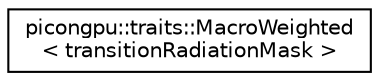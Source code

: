 digraph "Graphical Class Hierarchy"
{
 // LATEX_PDF_SIZE
  edge [fontname="Helvetica",fontsize="10",labelfontname="Helvetica",labelfontsize="10"];
  node [fontname="Helvetica",fontsize="10",shape=record];
  rankdir="LR";
  Node0 [label="picongpu::traits::MacroWeighted\l\< transitionRadiationMask \>",height=0.2,width=0.4,color="black", fillcolor="white", style="filled",URL="$structpicongpu_1_1traits_1_1_macro_weighted_3_01transition_radiation_mask_01_4.html",tooltip=" "];
}

